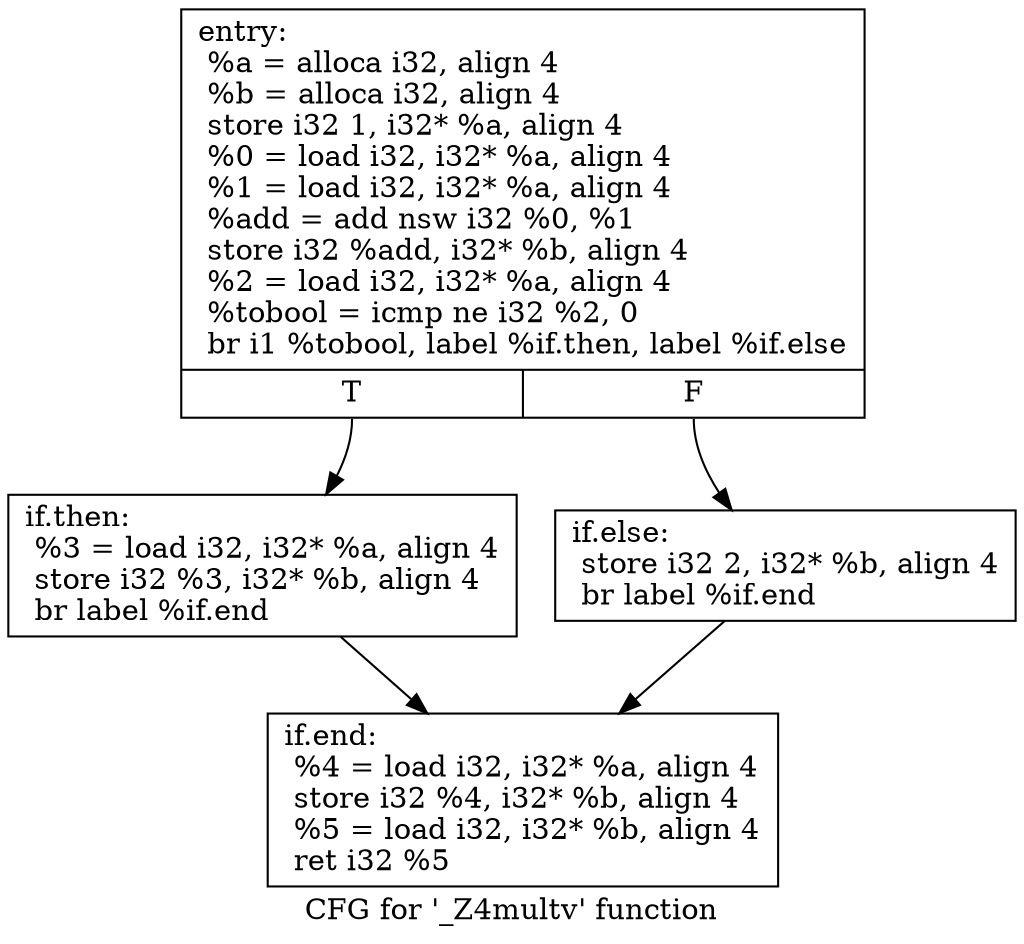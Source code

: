 digraph "CFG for '_Z4multv' function" {
	label="CFG for '_Z4multv' function";

	Node0x6c595b0 [shape=record,label="{entry:\l  %a = alloca i32, align 4\l  %b = alloca i32, align 4\l  store i32 1, i32* %a, align 4\l  %0 = load i32, i32* %a, align 4\l  %1 = load i32, i32* %a, align 4\l  %add = add nsw i32 %0, %1\l  store i32 %add, i32* %b, align 4\l  %2 = load i32, i32* %a, align 4\l  %tobool = icmp ne i32 %2, 0\l  br i1 %tobool, label %if.then, label %if.else\l|{<s0>T|<s1>F}}"];
	Node0x6c595b0:s0 -> Node0x6c59600;
	Node0x6c595b0:s1 -> Node0x6c59650;
	Node0x6c59600 [shape=record,label="{if.then:                                          \l  %3 = load i32, i32* %a, align 4\l  store i32 %3, i32* %b, align 4\l  br label %if.end\l}"];
	Node0x6c59600 -> Node0x6c59fb0;
	Node0x6c59650 [shape=record,label="{if.else:                                          \l  store i32 2, i32* %b, align 4\l  br label %if.end\l}"];
	Node0x6c59650 -> Node0x6c59fb0;
	Node0x6c59fb0 [shape=record,label="{if.end:                                           \l  %4 = load i32, i32* %a, align 4\l  store i32 %4, i32* %b, align 4\l  %5 = load i32, i32* %b, align 4\l  ret i32 %5\l}"];
}
